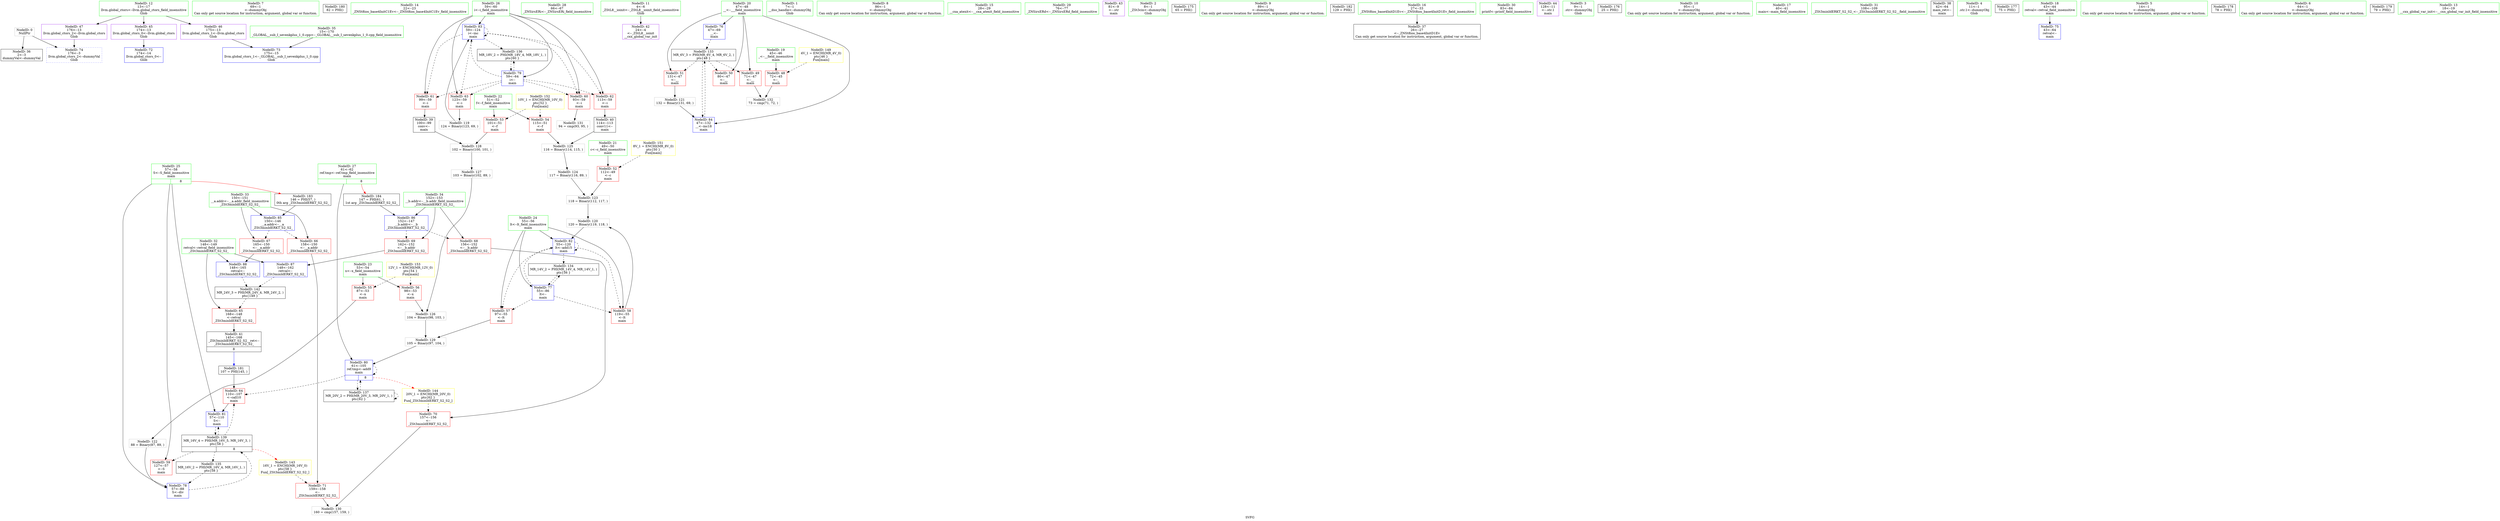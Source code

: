 digraph "SVFG" {
	label="SVFG";

	Node0x564a6db65060 [shape=record,color=grey,label="{NodeID: 0\nNullPtr}"];
	Node0x564a6db65060 -> Node0x564a6db7b0d0[style=solid];
	Node0x564a6db65060 -> Node0x564a6db7e120[style=solid];
	Node0x564a6db798e0 [shape=record,color=green,label="{NodeID: 7\n69\<--1\n\<--dummyObj\nCan only get source location for instruction, argument, global var or function.}"];
	Node0x564a6db93ca0 [shape=record,color=black,label="{NodeID: 180\n82 = PHI()\n}"];
	Node0x564a6db79d40 [shape=record,color=green,label="{NodeID: 14\n22\<--23\n_ZNSt8ios_base4InitC1Ev\<--_ZNSt8ios_base4InitC1Ev_field_insensitive\n}"];
	Node0x564a6db7a3b0 [shape=record,color=green,label="{NodeID: 21\n49\<--50\nc\<--c_field_insensitive\nmain\n}"];
	Node0x564a6db7a3b0 -> Node0x564a6db7cee0[style=solid];
	Node0x564a6db7a960 [shape=record,color=green,label="{NodeID: 28\n66\<--67\n_ZNSirsERi\<--_ZNSirsERi_field_insensitive\n}"];
	Node0x564a6db7afd0 [shape=record,color=green,label="{NodeID: 35\n15\<--170\n_GLOBAL__sub_I_sevenkplus_1_0.cpp\<--_GLOBAL__sub_I_sevenkplus_1_0.cpp_field_insensitive\n}"];
	Node0x564a6db7afd0 -> Node0x564a6db7e020[style=solid];
	Node0x564a6db81970 [shape=record,color=grey,label="{NodeID: 125\n116 = Binary(114, 115, )\n}"];
	Node0x564a6db81970 -> Node0x564a6db817f0[style=solid];
	Node0x564a6db7b610 [shape=record,color=purple,label="{NodeID: 42\n24\<--4\n\<--_ZStL8__ioinit\n__cxx_global_var_init\n}"];
	Node0x564a6db823f0 [shape=record,color=grey,label="{NodeID: 132\n73 = cmp(71, 72, )\n}"];
	Node0x564a6db7cc70 [shape=record,color=red,label="{NodeID: 49\n71\<--47\n\<--__\nmain\n}"];
	Node0x564a6db7cc70 -> Node0x564a6db823f0[style=solid];
	Node0x564a6db88a40 [shape=record,color=black,label="{NodeID: 139\nMR_16V_4 = PHI(MR_16V_5, MR_16V_3, )\npts\{58 \}\n|{|<s4>8}}"];
	Node0x564a6db88a40 -> Node0x564a6db7d490[style=dashed];
	Node0x564a6db88a40 -> Node0x564a6db7d8a0[style=dashed];
	Node0x564a6db88a40 -> Node0x564a6db7e700[style=dashed];
	Node0x564a6db88a40 -> Node0x564a6db87640[style=dashed];
	Node0x564a6db88a40:s4 -> Node0x564a6db89e40[style=dashed,color=red];
	Node0x564a6db7d220 [shape=record,color=red,label="{NodeID: 56\n98\<--53\n\<--x\nmain\n}"];
	Node0x564a6db7d220 -> Node0x564a6db81af0[style=solid];
	Node0x564a6db7d7d0 [shape=record,color=red,label="{NodeID: 63\n123\<--59\n\<--i\nmain\n}"];
	Node0x564a6db7d7d0 -> Node0x564a6db81070[style=solid];
	Node0x564a6db8b170 [shape=record,color=yellow,style=double,label="{NodeID: 153\n12V_1 = ENCHI(MR_12V_0)\npts\{54 \}\nFun[main]}"];
	Node0x564a6db8b170 -> Node0x564a6db7d150[style=dashed];
	Node0x564a6db8b170 -> Node0x564a6db7d220[style=dashed];
	Node0x564a6db7dd80 [shape=record,color=red,label="{NodeID: 70\n157\<--156\n\<--\n_ZSt3minIdERKT_S2_S2_\n}"];
	Node0x564a6db7dd80 -> Node0x564a6db820f0[style=solid];
	Node0x564a6db7e3c0 [shape=record,color=blue,label="{NodeID: 77\n55\<--86\nlt\<--\nmain\n}"];
	Node0x564a6db7e3c0 -> Node0x564a6db7d2f0[style=dashed];
	Node0x564a6db7e3c0 -> Node0x564a6db7d3c0[style=dashed];
	Node0x564a6db7e3c0 -> Node0x564a6db7e7d0[style=dashed];
	Node0x564a6db7e3c0 -> Node0x564a6db87140[style=dashed];
	Node0x564a6db7e970 [shape=record,color=blue,label="{NodeID: 84\n47\<--132\n__\<--inc18\nmain\n}"];
	Node0x564a6db7e970 -> Node0x564a6db86c40[style=dashed];
	Node0x564a6db78dd0 [shape=record,color=green,label="{NodeID: 1\n7\<--1\n__dso_handle\<--dummyObj\nGlob }"];
	Node0x564a6db79970 [shape=record,color=green,label="{NodeID: 8\n86\<--1\n\<--dummyObj\nCan only get source location for instruction, argument, global var or function.}"];
	Node0x564a6db93d70 [shape=record,color=black,label="{NodeID: 181\n107 = PHI(145, )\n}"];
	Node0x564a6db93d70 -> Node0x564a6db7d8a0[style=solid];
	Node0x564a6db79e40 [shape=record,color=green,label="{NodeID: 15\n28\<--29\n__cxa_atexit\<--__cxa_atexit_field_insensitive\n}"];
	Node0x564a6db7a480 [shape=record,color=green,label="{NodeID: 22\n51\<--52\nf\<--f_field_insensitive\nmain\n}"];
	Node0x564a6db7a480 -> Node0x564a6db7cfb0[style=solid];
	Node0x564a6db7a480 -> Node0x564a6db7d080[style=solid];
	Node0x564a6db7aa60 [shape=record,color=green,label="{NodeID: 29\n76\<--77\n_ZNSirsERd\<--_ZNSirsERd_field_insensitive\n}"];
	Node0x564a6db81070 [shape=record,color=grey,label="{NodeID: 119\n124 = Binary(123, 69, )\n}"];
	Node0x564a6db81070 -> Node0x564a6db7e8a0[style=solid];
	Node0x564a6db7b0d0 [shape=record,color=black,label="{NodeID: 36\n2\<--3\ndummyVal\<--dummyVal\n}"];
	Node0x564a6db81af0 [shape=record,color=grey,label="{NodeID: 126\n104 = Binary(98, 103, )\n}"];
	Node0x564a6db81af0 -> Node0x564a6db81f70[style=solid];
	Node0x564a6db7b6e0 [shape=record,color=purple,label="{NodeID: 43\n81\<--9\n\<--.str\nmain\n}"];
	Node0x564a6db86c40 [shape=record,color=black,label="{NodeID: 133\nMR_6V_3 = PHI(MR_6V_4, MR_6V_2, )\npts\{48 \}\n}"];
	Node0x564a6db86c40 -> Node0x564a6db7cc70[style=dashed];
	Node0x564a6db86c40 -> Node0x564a6db7cd40[style=dashed];
	Node0x564a6db86c40 -> Node0x564a6db7ce10[style=dashed];
	Node0x564a6db86c40 -> Node0x564a6db7e970[style=dashed];
	Node0x564a6db7cd40 [shape=record,color=red,label="{NodeID: 50\n80\<--47\n\<--__\nmain\n}"];
	Node0x564a6db7d2f0 [shape=record,color=red,label="{NodeID: 57\n97\<--55\n\<--lt\nmain\n}"];
	Node0x564a6db7d2f0 -> Node0x564a6db81f70[style=solid];
	Node0x564a6db7d8a0 [shape=record,color=red,label="{NodeID: 64\n110\<--107\n\<--call10\nmain\n}"];
	Node0x564a6db7d8a0 -> Node0x564a6db7e700[style=solid];
	Node0x564a6db7de50 [shape=record,color=red,label="{NodeID: 71\n159\<--158\n\<--\n_ZSt3minIdERKT_S2_S2_\n}"];
	Node0x564a6db7de50 -> Node0x564a6db820f0[style=solid];
	Node0x564a6db7e490 [shape=record,color=blue,label="{NodeID: 78\n57\<--88\nS\<--div\nmain\n}"];
	Node0x564a6db7e490 -> Node0x564a6db88a40[style=dashed];
	Node0x564a6db7ea40 [shape=record,color=blue,label="{NodeID: 85\n150\<--146\n__a.addr\<--__a\n_ZSt3minIdERKT_S2_S2_\n}"];
	Node0x564a6db7ea40 -> Node0x564a6db7da40[style=dashed];
	Node0x564a6db7ea40 -> Node0x564a6db7db10[style=dashed];
	Node0x564a6db78e60 [shape=record,color=green,label="{NodeID: 2\n8\<--1\n_ZSt3cin\<--dummyObj\nGlob }"];
	Node0x564a6d9d4e10 [shape=record,color=black,label="{NodeID: 175\n65 = PHI()\n}"];
	Node0x564a6db79a00 [shape=record,color=green,label="{NodeID: 9\n89\<--1\n\<--dummyObj\nCan only get source location for instruction, argument, global var or function.}"];
	Node0x564a6db93f60 [shape=record,color=black,label="{NodeID: 182\n129 = PHI()\n}"];
	Node0x564a6db79f40 [shape=record,color=green,label="{NodeID: 16\n27\<--33\n_ZNSt8ios_base4InitD1Ev\<--_ZNSt8ios_base4InitD1Ev_field_insensitive\n}"];
	Node0x564a6db79f40 -> Node0x564a6db7b1d0[style=solid];
	Node0x564a6db7a550 [shape=record,color=green,label="{NodeID: 23\n53\<--54\nx\<--x_field_insensitive\nmain\n}"];
	Node0x564a6db7a550 -> Node0x564a6db7d150[style=solid];
	Node0x564a6db7a550 -> Node0x564a6db7d220[style=solid];
	Node0x564a6db7ab60 [shape=record,color=green,label="{NodeID: 30\n83\<--84\nprintf\<--printf_field_insensitive\n}"];
	Node0x564a6db811f0 [shape=record,color=grey,label="{NodeID: 120\n120 = Binary(119, 118, )\n}"];
	Node0x564a6db811f0 -> Node0x564a6db7e7d0[style=solid];
	Node0x564a6db7b1d0 [shape=record,color=black,label="{NodeID: 37\n26\<--27\n\<--_ZNSt8ios_base4InitD1Ev\nCan only get source location for instruction, argument, global var or function.}"];
	Node0x564a6db81c70 [shape=record,color=grey,label="{NodeID: 127\n103 = Binary(102, 89, )\n}"];
	Node0x564a6db81c70 -> Node0x564a6db81af0[style=solid];
	Node0x564a6db7b7b0 [shape=record,color=purple,label="{NodeID: 44\n128\<--11\n\<--.str.1\nmain\n}"];
	Node0x564a6db87140 [shape=record,color=black,label="{NodeID: 134\nMR_14V_2 = PHI(MR_14V_4, MR_14V_1, )\npts\{56 \}\n}"];
	Node0x564a6db87140 -> Node0x564a6db7e3c0[style=dashed];
	Node0x564a6db7ce10 [shape=record,color=red,label="{NodeID: 51\n131\<--47\n\<--__\nmain\n}"];
	Node0x564a6db7ce10 -> Node0x564a6db81370[style=solid];
	Node0x564a6db7d3c0 [shape=record,color=red,label="{NodeID: 58\n119\<--55\n\<--lt\nmain\n}"];
	Node0x564a6db7d3c0 -> Node0x564a6db811f0[style=solid];
	Node0x564a6db7d970 [shape=record,color=red,label="{NodeID: 65\n168\<--148\n\<--retval\n_ZSt3minIdERKT_S2_S2_\n}"];
	Node0x564a6db7d970 -> Node0x564a6db7b540[style=solid];
	Node0x564a6db7df20 [shape=record,color=blue,label="{NodeID: 72\n174\<--14\nllvm.global_ctors_0\<--\nGlob }"];
	Node0x564a6db7e560 [shape=record,color=blue,label="{NodeID: 79\n59\<--64\ni\<--\nmain\n}"];
	Node0x564a6db7e560 -> Node0x564a6db7d560[style=dashed];
	Node0x564a6db7e560 -> Node0x564a6db7d630[style=dashed];
	Node0x564a6db7e560 -> Node0x564a6db7d700[style=dashed];
	Node0x564a6db7e560 -> Node0x564a6db7d7d0[style=dashed];
	Node0x564a6db7e560 -> Node0x564a6db7e8a0[style=dashed];
	Node0x564a6db7e560 -> Node0x564a6db87b40[style=dashed];
	Node0x564a6db7eb10 [shape=record,color=blue,label="{NodeID: 86\n152\<--147\n__b.addr\<--__b\n_ZSt3minIdERKT_S2_S2_\n}"];
	Node0x564a6db7eb10 -> Node0x564a6db7dbe0[style=dashed];
	Node0x564a6db7eb10 -> Node0x564a6db7dcb0[style=dashed];
	Node0x564a6db78ef0 [shape=record,color=green,label="{NodeID: 3\n9\<--1\n.str\<--dummyObj\nGlob }"];
	Node0x564a6db93120 [shape=record,color=black,label="{NodeID: 176\n25 = PHI()\n}"];
	Node0x564a6db79a90 [shape=record,color=green,label="{NodeID: 10\n95\<--1\n\<--dummyObj\nCan only get source location for instruction, argument, global var or function.}"];
	Node0x564a6db94030 [shape=record,color=black,label="{NodeID: 183\n146 = PHI(57, )\n0th arg _ZSt3minIdERKT_S2_S2_ }"];
	Node0x564a6db94030 -> Node0x564a6db7ea40[style=solid];
	Node0x564a6db7a040 [shape=record,color=green,label="{NodeID: 17\n40\<--41\nmain\<--main_field_insensitive\n}"];
	Node0x564a6db7a620 [shape=record,color=green,label="{NodeID: 24\n55\<--56\nlt\<--lt_field_insensitive\nmain\n}"];
	Node0x564a6db7a620 -> Node0x564a6db7d2f0[style=solid];
	Node0x564a6db7a620 -> Node0x564a6db7d3c0[style=solid];
	Node0x564a6db7a620 -> Node0x564a6db7e3c0[style=solid];
	Node0x564a6db7a620 -> Node0x564a6db7e7d0[style=solid];
	Node0x564a6db7ac60 [shape=record,color=green,label="{NodeID: 31\n108\<--109\n_ZSt3minIdERKT_S2_S2_\<--_ZSt3minIdERKT_S2_S2__field_insensitive\n}"];
	Node0x564a6db81370 [shape=record,color=grey,label="{NodeID: 121\n132 = Binary(131, 69, )\n}"];
	Node0x564a6db81370 -> Node0x564a6db7e970[style=solid];
	Node0x564a6db7b2d0 [shape=record,color=black,label="{NodeID: 38\n42\<--64\nmain_ret\<--\nmain\n}"];
	Node0x564a6db81df0 [shape=record,color=grey,label="{NodeID: 128\n102 = Binary(100, 101, )\n}"];
	Node0x564a6db81df0 -> Node0x564a6db81c70[style=solid];
	Node0x564a6db7b880 [shape=record,color=purple,label="{NodeID: 45\n174\<--13\nllvm.global_ctors_0\<--llvm.global_ctors\nGlob }"];
	Node0x564a6db7b880 -> Node0x564a6db7df20[style=solid];
	Node0x564a6db87640 [shape=record,color=black,label="{NodeID: 135\nMR_16V_2 = PHI(MR_16V_4, MR_16V_1, )\npts\{58 \}\n}"];
	Node0x564a6db87640 -> Node0x564a6db7e490[style=dashed];
	Node0x564a6db7cee0 [shape=record,color=red,label="{NodeID: 52\n112\<--49\n\<--c\nmain\n}"];
	Node0x564a6db7cee0 -> Node0x564a6db81670[style=solid];
	Node0x564a6db89940 [shape=record,color=black,label="{NodeID: 142\nMR_24V_3 = PHI(MR_24V_4, MR_24V_2, )\npts\{149 \}\n}"];
	Node0x564a6db89940 -> Node0x564a6db7d970[style=dashed];
	Node0x564a6db7d490 [shape=record,color=red,label="{NodeID: 59\n127\<--57\n\<--S\nmain\n}"];
	Node0x564a6db8adf0 [shape=record,color=yellow,style=double,label="{NodeID: 149\n4V_1 = ENCHI(MR_4V_0)\npts\{46 \}\nFun[main]}"];
	Node0x564a6db8adf0 -> Node0x564a6db7cba0[style=dashed];
	Node0x564a6db7da40 [shape=record,color=red,label="{NodeID: 66\n158\<--150\n\<--__a.addr\n_ZSt3minIdERKT_S2_S2_\n}"];
	Node0x564a6db7da40 -> Node0x564a6db7de50[style=solid];
	Node0x564a6db7e020 [shape=record,color=blue,label="{NodeID: 73\n175\<--15\nllvm.global_ctors_1\<--_GLOBAL__sub_I_sevenkplus_1_0.cpp\nGlob }"];
	Node0x564a6db7e630 [shape=record,color=blue,label="{NodeID: 80\n61\<--105\nref.tmp\<--add9\nmain\n|{|<s3>8}}"];
	Node0x564a6db7e630 -> Node0x564a6db7d8a0[style=dashed];
	Node0x564a6db7e630 -> Node0x564a6db7e630[style=dashed];
	Node0x564a6db7e630 -> Node0x564a6db88040[style=dashed];
	Node0x564a6db7e630:s3 -> Node0x564a6db8a960[style=dashed,color=red];
	Node0x564a6db7ebe0 [shape=record,color=blue,label="{NodeID: 87\n148\<--162\nretval\<--\n_ZSt3minIdERKT_S2_S2_\n}"];
	Node0x564a6db7ebe0 -> Node0x564a6db89940[style=dashed];
	Node0x564a6db78f80 [shape=record,color=green,label="{NodeID: 4\n11\<--1\n.str.1\<--dummyObj\nGlob }"];
	Node0x564a6db93970 [shape=record,color=black,label="{NodeID: 177\n75 = PHI()\n}"];
	Node0x564a6db79b20 [shape=record,color=green,label="{NodeID: 11\n4\<--6\n_ZStL8__ioinit\<--_ZStL8__ioinit_field_insensitive\nGlob }"];
	Node0x564a6db79b20 -> Node0x564a6db7b610[style=solid];
	Node0x564a6db94160 [shape=record,color=black,label="{NodeID: 184\n147 = PHI(61, )\n1st arg _ZSt3minIdERKT_S2_S2_ }"];
	Node0x564a6db94160 -> Node0x564a6db7eb10[style=solid];
	Node0x564a6db7a140 [shape=record,color=green,label="{NodeID: 18\n43\<--44\nretval\<--retval_field_insensitive\nmain\n}"];
	Node0x564a6db7a140 -> Node0x564a6db7e220[style=solid];
	Node0x564a6db7a6f0 [shape=record,color=green,label="{NodeID: 25\n57\<--58\nS\<--S_field_insensitive\nmain\n|{|<s3>8}}"];
	Node0x564a6db7a6f0 -> Node0x564a6db7d490[style=solid];
	Node0x564a6db7a6f0 -> Node0x564a6db7e490[style=solid];
	Node0x564a6db7a6f0 -> Node0x564a6db7e700[style=solid];
	Node0x564a6db7a6f0:s3 -> Node0x564a6db94030[style=solid,color=red];
	Node0x564a6db7ad60 [shape=record,color=green,label="{NodeID: 32\n148\<--149\nretval\<--retval_field_insensitive\n_ZSt3minIdERKT_S2_S2_\n}"];
	Node0x564a6db7ad60 -> Node0x564a6db7d970[style=solid];
	Node0x564a6db7ad60 -> Node0x564a6db7ebe0[style=solid];
	Node0x564a6db7ad60 -> Node0x564a6db7ecb0[style=solid];
	Node0x564a6db814f0 [shape=record,color=grey,label="{NodeID: 122\n88 = Binary(87, 89, )\n}"];
	Node0x564a6db814f0 -> Node0x564a6db7e490[style=solid];
	Node0x564a6db7b3a0 [shape=record,color=black,label="{NodeID: 39\n100\<--99\nconv\<--\nmain\n}"];
	Node0x564a6db7b3a0 -> Node0x564a6db81df0[style=solid];
	Node0x564a6db81f70 [shape=record,color=grey,label="{NodeID: 129\n105 = Binary(97, 104, )\n}"];
	Node0x564a6db81f70 -> Node0x564a6db7e630[style=solid];
	Node0x564a6db7b980 [shape=record,color=purple,label="{NodeID: 46\n175\<--13\nllvm.global_ctors_1\<--llvm.global_ctors\nGlob }"];
	Node0x564a6db7b980 -> Node0x564a6db7e020[style=solid];
	Node0x564a6db87b40 [shape=record,color=black,label="{NodeID: 136\nMR_18V_2 = PHI(MR_18V_4, MR_18V_1, )\npts\{60 \}\n}"];
	Node0x564a6db87b40 -> Node0x564a6db7e560[style=dashed];
	Node0x564a6db7cfb0 [shape=record,color=red,label="{NodeID: 53\n101\<--51\n\<--f\nmain\n}"];
	Node0x564a6db7cfb0 -> Node0x564a6db81df0[style=solid];
	Node0x564a6db89e40 [shape=record,color=yellow,style=double,label="{NodeID: 143\n16V_1 = ENCHI(MR_16V_0)\npts\{58 \}\nFun[_ZSt3minIdERKT_S2_S2_]}"];
	Node0x564a6db89e40 -> Node0x564a6db7de50[style=dashed];
	Node0x564a6db7d560 [shape=record,color=red,label="{NodeID: 60\n93\<--59\n\<--i\nmain\n}"];
	Node0x564a6db7d560 -> Node0x564a6db82270[style=solid];
	Node0x564a6db7db10 [shape=record,color=red,label="{NodeID: 67\n165\<--150\n\<--__a.addr\n_ZSt3minIdERKT_S2_S2_\n}"];
	Node0x564a6db7db10 -> Node0x564a6db7ecb0[style=solid];
	Node0x564a6db7e120 [shape=record,color=blue, style = dotted,label="{NodeID: 74\n176\<--3\nllvm.global_ctors_2\<--dummyVal\nGlob }"];
	Node0x564a6db7e700 [shape=record,color=blue,label="{NodeID: 81\n57\<--110\nS\<--\nmain\n}"];
	Node0x564a6db7e700 -> Node0x564a6db88a40[style=dashed];
	Node0x564a6db7ecb0 [shape=record,color=blue,label="{NodeID: 88\n148\<--165\nretval\<--\n_ZSt3minIdERKT_S2_S2_\n}"];
	Node0x564a6db7ecb0 -> Node0x564a6db89940[style=dashed];
	Node0x564a6db797c0 [shape=record,color=green,label="{NodeID: 5\n14\<--1\n\<--dummyObj\nCan only get source location for instruction, argument, global var or function.}"];
	Node0x564a6db93ad0 [shape=record,color=black,label="{NodeID: 178\n78 = PHI()\n}"];
	Node0x564a6db79bb0 [shape=record,color=green,label="{NodeID: 12\n13\<--17\nllvm.global_ctors\<--llvm.global_ctors_field_insensitive\nGlob }"];
	Node0x564a6db79bb0 -> Node0x564a6db7b880[style=solid];
	Node0x564a6db79bb0 -> Node0x564a6db7b980[style=solid];
	Node0x564a6db79bb0 -> Node0x564a6db7ba80[style=solid];
	Node0x564a6db7a210 [shape=record,color=green,label="{NodeID: 19\n45\<--46\n_\<--__field_insensitive\nmain\n}"];
	Node0x564a6db7a210 -> Node0x564a6db7cba0[style=solid];
	Node0x564a6db7a7c0 [shape=record,color=green,label="{NodeID: 26\n59\<--60\ni\<--i_field_insensitive\nmain\n}"];
	Node0x564a6db7a7c0 -> Node0x564a6db7d560[style=solid];
	Node0x564a6db7a7c0 -> Node0x564a6db7d630[style=solid];
	Node0x564a6db7a7c0 -> Node0x564a6db7d700[style=solid];
	Node0x564a6db7a7c0 -> Node0x564a6db7d7d0[style=solid];
	Node0x564a6db7a7c0 -> Node0x564a6db7e560[style=solid];
	Node0x564a6db7a7c0 -> Node0x564a6db7e8a0[style=solid];
	Node0x564a6db7ae30 [shape=record,color=green,label="{NodeID: 33\n150\<--151\n__a.addr\<--__a.addr_field_insensitive\n_ZSt3minIdERKT_S2_S2_\n}"];
	Node0x564a6db7ae30 -> Node0x564a6db7da40[style=solid];
	Node0x564a6db7ae30 -> Node0x564a6db7db10[style=solid];
	Node0x564a6db7ae30 -> Node0x564a6db7ea40[style=solid];
	Node0x564a6db81670 [shape=record,color=grey,label="{NodeID: 123\n118 = Binary(112, 117, )\n}"];
	Node0x564a6db81670 -> Node0x564a6db811f0[style=solid];
	Node0x564a6db7b470 [shape=record,color=black,label="{NodeID: 40\n114\<--113\nconv11\<--\nmain\n}"];
	Node0x564a6db7b470 -> Node0x564a6db81970[style=solid];
	Node0x564a6db820f0 [shape=record,color=grey,label="{NodeID: 130\n160 = cmp(157, 159, )\n}"];
	Node0x564a6db7ba80 [shape=record,color=purple,label="{NodeID: 47\n176\<--13\nllvm.global_ctors_2\<--llvm.global_ctors\nGlob }"];
	Node0x564a6db7ba80 -> Node0x564a6db7e120[style=solid];
	Node0x564a6db88040 [shape=record,color=black,label="{NodeID: 137\nMR_20V_2 = PHI(MR_20V_3, MR_20V_1, )\npts\{62 \}\n}"];
	Node0x564a6db88040 -> Node0x564a6db7e630[style=dashed];
	Node0x564a6db88040 -> Node0x564a6db88040[style=dashed];
	Node0x564a6db7d080 [shape=record,color=red,label="{NodeID: 54\n115\<--51\n\<--f\nmain\n}"];
	Node0x564a6db7d080 -> Node0x564a6db81970[style=solid];
	Node0x564a6db8a960 [shape=record,color=yellow,style=double,label="{NodeID: 144\n20V_1 = ENCHI(MR_20V_0)\npts\{62 \}\nFun[_ZSt3minIdERKT_S2_S2_]}"];
	Node0x564a6db8a960 -> Node0x564a6db7dd80[style=dashed];
	Node0x564a6db7d630 [shape=record,color=red,label="{NodeID: 61\n99\<--59\n\<--i\nmain\n}"];
	Node0x564a6db7d630 -> Node0x564a6db7b3a0[style=solid];
	Node0x564a6db8afb0 [shape=record,color=yellow,style=double,label="{NodeID: 151\n8V_1 = ENCHI(MR_8V_0)\npts\{50 \}\nFun[main]}"];
	Node0x564a6db8afb0 -> Node0x564a6db7cee0[style=dashed];
	Node0x564a6db7dbe0 [shape=record,color=red,label="{NodeID: 68\n156\<--152\n\<--__b.addr\n_ZSt3minIdERKT_S2_S2_\n}"];
	Node0x564a6db7dbe0 -> Node0x564a6db7dd80[style=solid];
	Node0x564a6db7e220 [shape=record,color=blue,label="{NodeID: 75\n43\<--64\nretval\<--\nmain\n}"];
	Node0x564a6db7e7d0 [shape=record,color=blue,label="{NodeID: 82\n55\<--120\nlt\<--add15\nmain\n}"];
	Node0x564a6db7e7d0 -> Node0x564a6db7d2f0[style=dashed];
	Node0x564a6db7e7d0 -> Node0x564a6db7d3c0[style=dashed];
	Node0x564a6db7e7d0 -> Node0x564a6db7e7d0[style=dashed];
	Node0x564a6db7e7d0 -> Node0x564a6db87140[style=dashed];
	Node0x564a6db79850 [shape=record,color=green,label="{NodeID: 6\n64\<--1\n\<--dummyObj\nCan only get source location for instruction, argument, global var or function.}"];
	Node0x564a6db93bd0 [shape=record,color=black,label="{NodeID: 179\n79 = PHI()\n}"];
	Node0x564a6db79c40 [shape=record,color=green,label="{NodeID: 13\n18\<--19\n__cxx_global_var_init\<--__cxx_global_var_init_field_insensitive\n}"];
	Node0x564a6db7a2e0 [shape=record,color=green,label="{NodeID: 20\n47\<--48\n__\<--___field_insensitive\nmain\n}"];
	Node0x564a6db7a2e0 -> Node0x564a6db7cc70[style=solid];
	Node0x564a6db7a2e0 -> Node0x564a6db7cd40[style=solid];
	Node0x564a6db7a2e0 -> Node0x564a6db7ce10[style=solid];
	Node0x564a6db7a2e0 -> Node0x564a6db7e2f0[style=solid];
	Node0x564a6db7a2e0 -> Node0x564a6db7e970[style=solid];
	Node0x564a6db7a890 [shape=record,color=green,label="{NodeID: 27\n61\<--62\nref.tmp\<--ref.tmp_field_insensitive\nmain\n|{|<s1>8}}"];
	Node0x564a6db7a890 -> Node0x564a6db7e630[style=solid];
	Node0x564a6db7a890:s1 -> Node0x564a6db94160[style=solid,color=red];
	Node0x564a6db7af00 [shape=record,color=green,label="{NodeID: 34\n152\<--153\n__b.addr\<--__b.addr_field_insensitive\n_ZSt3minIdERKT_S2_S2_\n}"];
	Node0x564a6db7af00 -> Node0x564a6db7dbe0[style=solid];
	Node0x564a6db7af00 -> Node0x564a6db7dcb0[style=solid];
	Node0x564a6db7af00 -> Node0x564a6db7eb10[style=solid];
	Node0x564a6db817f0 [shape=record,color=grey,label="{NodeID: 124\n117 = Binary(116, 89, )\n}"];
	Node0x564a6db817f0 -> Node0x564a6db81670[style=solid];
	Node0x564a6db7b540 [shape=record,color=black,label="{NodeID: 41\n145\<--168\n_ZSt3minIdERKT_S2_S2__ret\<--\n_ZSt3minIdERKT_S2_S2_\n|{<s0>8}}"];
	Node0x564a6db7b540:s0 -> Node0x564a6db93d70[style=solid,color=blue];
	Node0x564a6db82270 [shape=record,color=grey,label="{NodeID: 131\n94 = cmp(93, 95, )\n}"];
	Node0x564a6db7cba0 [shape=record,color=red,label="{NodeID: 48\n72\<--45\n\<--_\nmain\n}"];
	Node0x564a6db7cba0 -> Node0x564a6db823f0[style=solid];
	Node0x564a6db7d150 [shape=record,color=red,label="{NodeID: 55\n87\<--53\n\<--x\nmain\n}"];
	Node0x564a6db7d150 -> Node0x564a6db814f0[style=solid];
	Node0x564a6db7d700 [shape=record,color=red,label="{NodeID: 62\n113\<--59\n\<--i\nmain\n}"];
	Node0x564a6db7d700 -> Node0x564a6db7b470[style=solid];
	Node0x564a6db8b090 [shape=record,color=yellow,style=double,label="{NodeID: 152\n10V_1 = ENCHI(MR_10V_0)\npts\{52 \}\nFun[main]}"];
	Node0x564a6db8b090 -> Node0x564a6db7cfb0[style=dashed];
	Node0x564a6db8b090 -> Node0x564a6db7d080[style=dashed];
	Node0x564a6db7dcb0 [shape=record,color=red,label="{NodeID: 69\n162\<--152\n\<--__b.addr\n_ZSt3minIdERKT_S2_S2_\n}"];
	Node0x564a6db7dcb0 -> Node0x564a6db7ebe0[style=solid];
	Node0x564a6db7e2f0 [shape=record,color=blue,label="{NodeID: 76\n47\<--69\n__\<--\nmain\n}"];
	Node0x564a6db7e2f0 -> Node0x564a6db86c40[style=dashed];
	Node0x564a6db7e8a0 [shape=record,color=blue,label="{NodeID: 83\n59\<--124\ni\<--inc\nmain\n}"];
	Node0x564a6db7e8a0 -> Node0x564a6db7d560[style=dashed];
	Node0x564a6db7e8a0 -> Node0x564a6db7d630[style=dashed];
	Node0x564a6db7e8a0 -> Node0x564a6db7d700[style=dashed];
	Node0x564a6db7e8a0 -> Node0x564a6db7d7d0[style=dashed];
	Node0x564a6db7e8a0 -> Node0x564a6db7e8a0[style=dashed];
	Node0x564a6db7e8a0 -> Node0x564a6db87b40[style=dashed];
}
